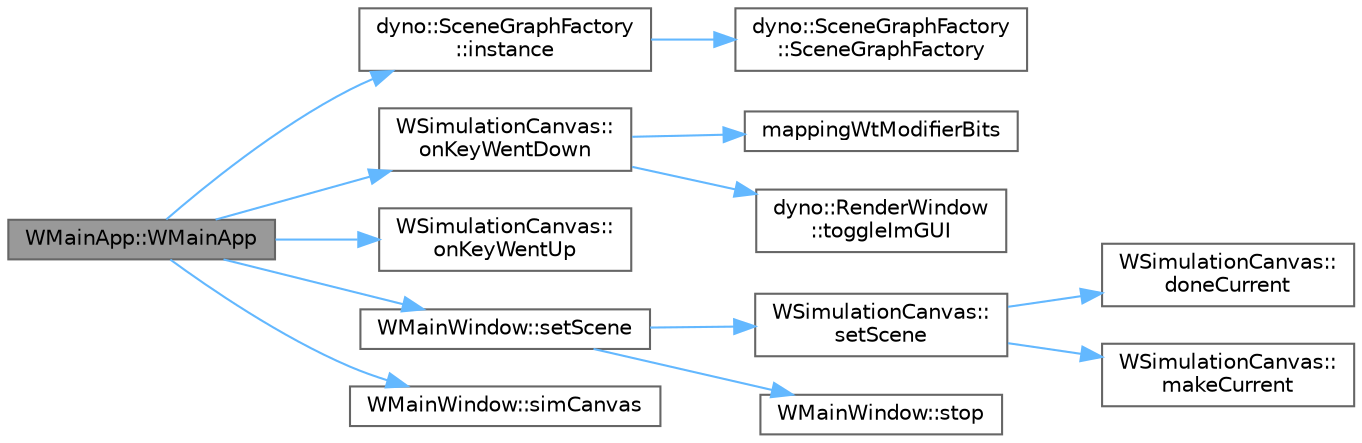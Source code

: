 digraph "WMainApp::WMainApp"
{
 // LATEX_PDF_SIZE
  bgcolor="transparent";
  edge [fontname=Helvetica,fontsize=10,labelfontname=Helvetica,labelfontsize=10];
  node [fontname=Helvetica,fontsize=10,shape=box,height=0.2,width=0.4];
  rankdir="LR";
  Node1 [id="Node000001",label="WMainApp::WMainApp",height=0.2,width=0.4,color="gray40", fillcolor="grey60", style="filled", fontcolor="black",tooltip=" "];
  Node1 -> Node2 [id="edge1_Node000001_Node000002",color="steelblue1",style="solid",tooltip=" "];
  Node2 [id="Node000002",label="dyno::SceneGraphFactory\l::instance",height=0.2,width=0.4,color="grey40", fillcolor="white", style="filled",URL="$classdyno_1_1_scene_graph_factory.html#a734602c4eaa53d89bd0293015383677b",tooltip=" "];
  Node2 -> Node3 [id="edge2_Node000002_Node000003",color="steelblue1",style="solid",tooltip=" "];
  Node3 [id="Node000003",label="dyno::SceneGraphFactory\l::SceneGraphFactory",height=0.2,width=0.4,color="grey40", fillcolor="white", style="filled",URL="$classdyno_1_1_scene_graph_factory.html#a8903c0a4594870792c19db4302361bad",tooltip=" "];
  Node1 -> Node4 [id="edge3_Node000001_Node000004",color="steelblue1",style="solid",tooltip=" "];
  Node4 [id="Node000004",label="WSimulationCanvas::\lonKeyWentDown",height=0.2,width=0.4,color="grey40", fillcolor="white", style="filled",URL="$class_w_simulation_canvas.html#ae8719e00ddcb1628dd45aeba2b6302af",tooltip=" "];
  Node4 -> Node5 [id="edge4_Node000004_Node000005",color="steelblue1",style="solid",tooltip=" "];
  Node5 [id="Node000005",label="mappingWtModifierBits",height=0.2,width=0.4,color="grey40", fillcolor="white", style="filled",URL="$_w_simulation_canvas_8cpp.html#a6b80736f8ba8c70ba204245ea1b2b97f",tooltip=" "];
  Node4 -> Node6 [id="edge5_Node000004_Node000006",color="steelblue1",style="solid",tooltip=" "];
  Node6 [id="Node000006",label="dyno::RenderWindow\l::toggleImGUI",height=0.2,width=0.4,color="grey40", fillcolor="white", style="filled",URL="$classdyno_1_1_render_window.html#a9bd7881d690fd7183563a97a533c5bce",tooltip=" "];
  Node1 -> Node7 [id="edge6_Node000001_Node000007",color="steelblue1",style="solid",tooltip=" "];
  Node7 [id="Node000007",label="WSimulationCanvas::\lonKeyWentUp",height=0.2,width=0.4,color="grey40", fillcolor="white", style="filled",URL="$class_w_simulation_canvas.html#ad1bbe871312234492ff656fbe89938e3",tooltip=" "];
  Node1 -> Node8 [id="edge7_Node000001_Node000008",color="steelblue1",style="solid",tooltip=" "];
  Node8 [id="Node000008",label="WMainWindow::setScene",height=0.2,width=0.4,color="grey40", fillcolor="white", style="filled",URL="$class_w_main_window.html#ad8053a1dedb250abd4e9a87dca2f3e9c",tooltip=" "];
  Node8 -> Node9 [id="edge8_Node000008_Node000009",color="steelblue1",style="solid",tooltip=" "];
  Node9 [id="Node000009",label="WSimulationCanvas::\lsetScene",height=0.2,width=0.4,color="grey40", fillcolor="white", style="filled",URL="$class_w_simulation_canvas.html#ae7f226a3fb241bbdf31f6a6aa37aa491",tooltip=" "];
  Node9 -> Node10 [id="edge9_Node000009_Node000010",color="steelblue1",style="solid",tooltip=" "];
  Node10 [id="Node000010",label="WSimulationCanvas::\ldoneCurrent",height=0.2,width=0.4,color="grey40", fillcolor="white", style="filled",URL="$class_w_simulation_canvas.html#a093d044a20107c8e7d78417914fdef49",tooltip=" "];
  Node9 -> Node11 [id="edge10_Node000009_Node000011",color="steelblue1",style="solid",tooltip=" "];
  Node11 [id="Node000011",label="WSimulationCanvas::\lmakeCurrent",height=0.2,width=0.4,color="grey40", fillcolor="white", style="filled",URL="$class_w_simulation_canvas.html#a7fb0546b70b614547ec2a54389e56348",tooltip=" "];
  Node8 -> Node12 [id="edge11_Node000008_Node000012",color="steelblue1",style="solid",tooltip=" "];
  Node12 [id="Node000012",label="WMainWindow::stop",height=0.2,width=0.4,color="grey40", fillcolor="white", style="filled",URL="$class_w_main_window.html#add2c55f7c6135bbdb771cd64a57ab624",tooltip=" "];
  Node1 -> Node13 [id="edge12_Node000001_Node000013",color="steelblue1",style="solid",tooltip=" "];
  Node13 [id="Node000013",label="WMainWindow::simCanvas",height=0.2,width=0.4,color="grey40", fillcolor="white", style="filled",URL="$class_w_main_window.html#a43fc62eeac6d89b87401b62d29b20b5f",tooltip=" "];
}
